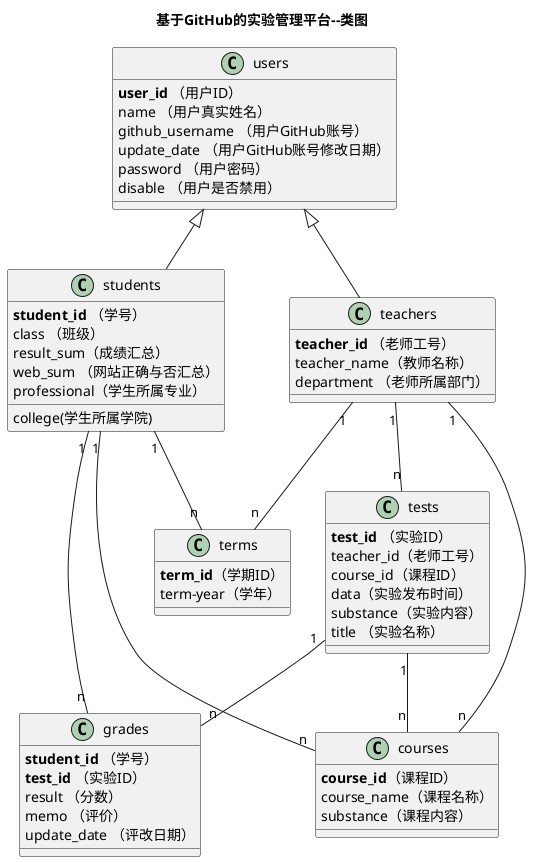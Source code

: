 @startuml


title 基于GitHub的实验管理平台--类图


 class users {
     <b>user_id</b> （用户ID）
     name （用户真实姓名）
     github_username （用户GitHub账号）
    update_date （用户GitHub账号修改日期）
     password （用户密码）
    disable （用户是否禁用）


 }

 class students{
     <b>student_id</b> （学号）
     class （班级）
     result_sum（成绩汇总）
     web_sum （网站正确与否汇总）
     college(学生所属学院)
     professional（学生所属专业）
 }

 class teachers{
    <b>teacher_id</b> （老师工号）
     teacher_name（教师名称）
     department （老师所属部门）
 }


 class grades {
     <b>student_id</b> （学号）
     <b>test_id</b> （实验ID）
    result （分数）
     memo （评价）
     update_date （评改日期）
}


class courses{
     <b>course_id</b>（课程ID）
     course_name（课程名称）
     substance（课程内容）
 }
 class terms{
     <b>term_id</b>（学期ID）
     term-year（学年）
}
 class tests {
 <b>test_id</b> （实验ID）
teacher_id（老师工号）
course_id（课程ID）
data（实验发布时间）
substance（实验内容）
title （实验名称）
 }


users <|- students
users <|-- teachers
students "1" -- "n"  courses
teachers "1" -- "n"  courses
students "1" -- "n"  terms
teachers "1" -- "n"  terms
students "1" -- "n"  grades
tests "1" -- "n"  grades
teachers "1" -- "n"  tests
tests "1" -- "n"  courses

  @enduml
